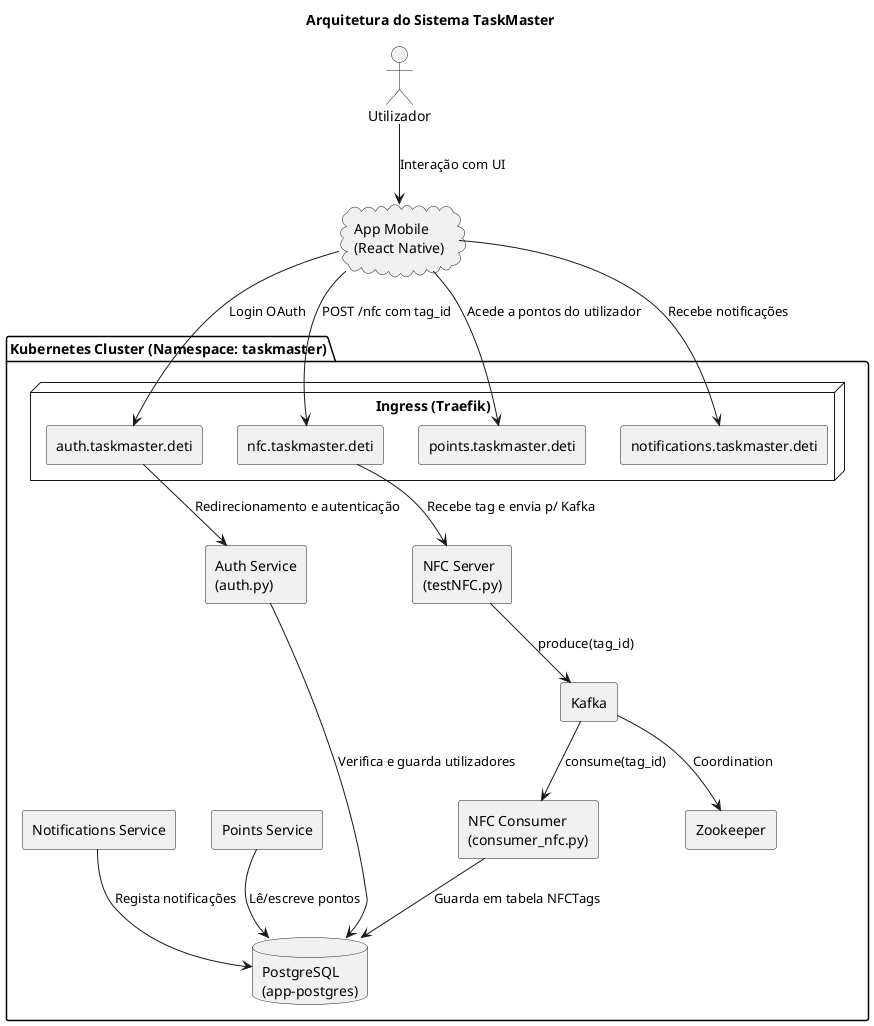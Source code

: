 @startuml TaskMasterArchitecture

title Arquitetura do Sistema TaskMaster

skinparam componentStyle rectangle

actor "Utilizador" as User
cloud "App Mobile\n(React Native)" as Mobile

package "Kubernetes Cluster (Namespace: taskmaster)" {

    node "Ingress (Traefik)" {
        [auth.taskmaster.deti] as AuthIngress
        [nfc.taskmaster.deti] as NfcIngress
        [points.taskmaster.deti] as PointsIngress
        [notifications.taskmaster.deti] as NotificationsIngress
    }

    database "PostgreSQL\n(app-postgres)" as DB

    component "Auth Service\n(auth.py)" as AuthService
    component "NFC Server\n(testNFC.py)" as NFCServer
    component "NFC Consumer\n(consumer_nfc.py)" as NFCConsumer
    component "Kafka" as Kafka
    component "Zookeeper" as Zookeeper
    component "Points Service" as Points
    component "Notifications Service" as Notifications
}

User --> Mobile : Interação com UI
Mobile --> AuthIngress : Login OAuth
AuthIngress --> AuthService : Redirecionamento e autenticação

Mobile --> NfcIngress : POST /nfc com tag_id
NfcIngress --> NFCServer : Recebe tag e envia p/ Kafka

NFCServer --> Kafka : produce(tag_id)
Kafka --> NFCConsumer : consume(tag_id)
NFCConsumer --> DB : Guarda em tabela NFCTags

Mobile --> PointsIngress : Acede a pontos do utilizador
Mobile --> NotificationsIngress : Recebe notificações

AuthService --> DB : Verifica e guarda utilizadores
Points --> DB : Lê/escreve pontos
Notifications --> DB : Regista notificações

Kafka --> Zookeeper : Coordination

@enduml

